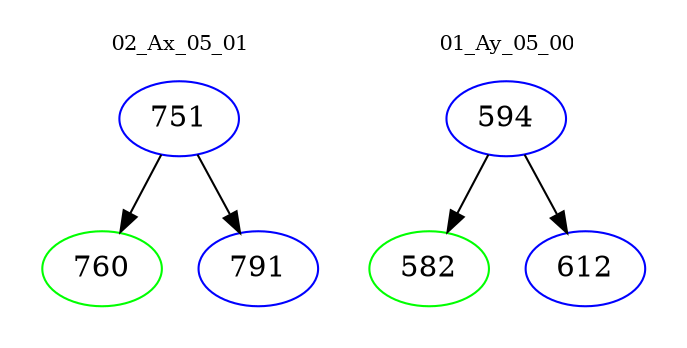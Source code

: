 digraph{
subgraph cluster_0 {
color = white
label = "02_Ax_05_01";
fontsize=10;
T0_751 [label="751", color="blue"]
T0_751 -> T0_760 [color="black"]
T0_760 [label="760", color="green"]
T0_751 -> T0_791 [color="black"]
T0_791 [label="791", color="blue"]
}
subgraph cluster_1 {
color = white
label = "01_Ay_05_00";
fontsize=10;
T1_594 [label="594", color="blue"]
T1_594 -> T1_582 [color="black"]
T1_582 [label="582", color="green"]
T1_594 -> T1_612 [color="black"]
T1_612 [label="612", color="blue"]
}
}
